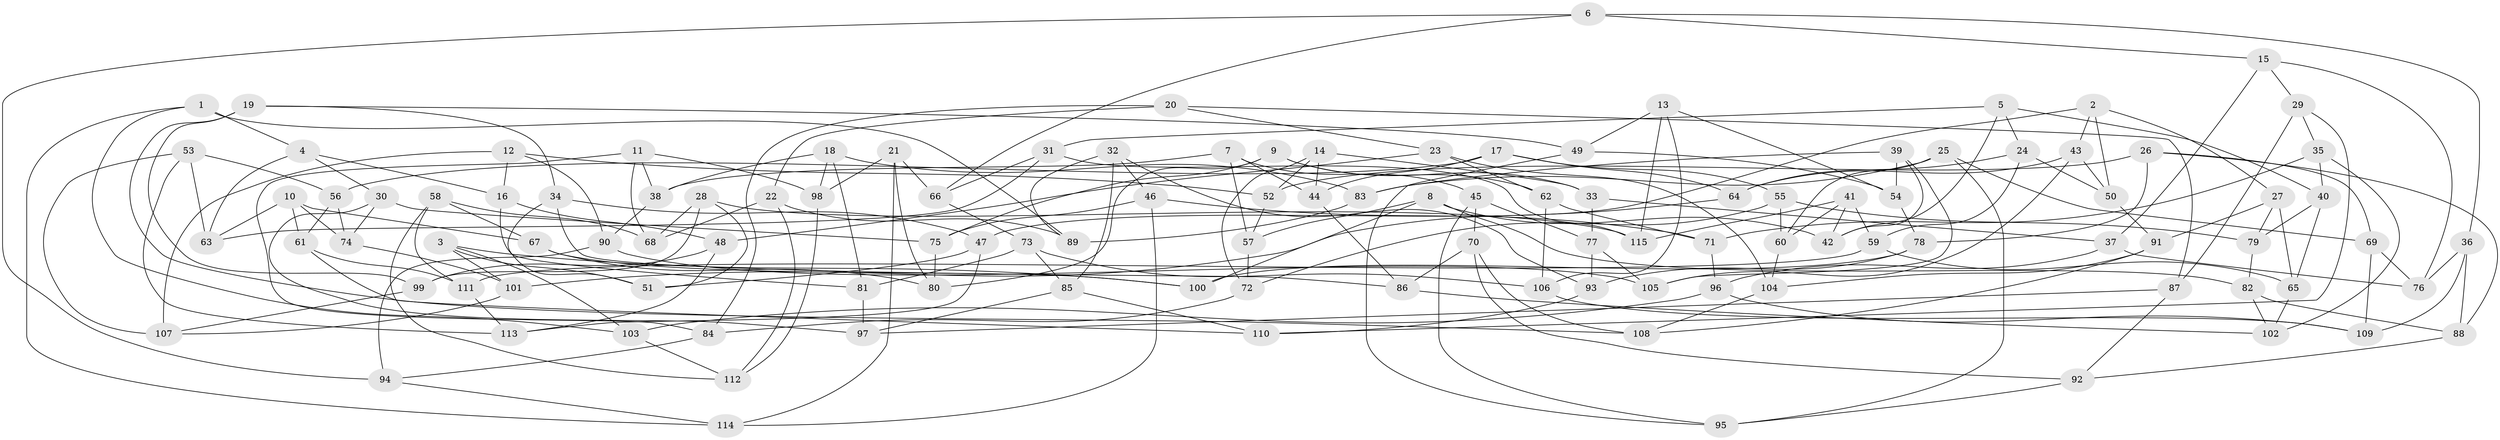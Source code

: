 // Generated by graph-tools (version 1.1) at 2025/11/02/27/25 16:11:47]
// undirected, 115 vertices, 230 edges
graph export_dot {
graph [start="1"]
  node [color=gray90,style=filled];
  1;
  2;
  3;
  4;
  5;
  6;
  7;
  8;
  9;
  10;
  11;
  12;
  13;
  14;
  15;
  16;
  17;
  18;
  19;
  20;
  21;
  22;
  23;
  24;
  25;
  26;
  27;
  28;
  29;
  30;
  31;
  32;
  33;
  34;
  35;
  36;
  37;
  38;
  39;
  40;
  41;
  42;
  43;
  44;
  45;
  46;
  47;
  48;
  49;
  50;
  51;
  52;
  53;
  54;
  55;
  56;
  57;
  58;
  59;
  60;
  61;
  62;
  63;
  64;
  65;
  66;
  67;
  68;
  69;
  70;
  71;
  72;
  73;
  74;
  75;
  76;
  77;
  78;
  79;
  80;
  81;
  82;
  83;
  84;
  85;
  86;
  87;
  88;
  89;
  90;
  91;
  92;
  93;
  94;
  95;
  96;
  97;
  98;
  99;
  100;
  101;
  102;
  103;
  104;
  105;
  106;
  107;
  108;
  109;
  110;
  111;
  112;
  113;
  114;
  115;
  1 -- 114;
  1 -- 4;
  1 -- 89;
  1 -- 103;
  2 -- 47;
  2 -- 50;
  2 -- 27;
  2 -- 43;
  3 -- 101;
  3 -- 100;
  3 -- 51;
  3 -- 103;
  4 -- 16;
  4 -- 63;
  4 -- 30;
  5 -- 40;
  5 -- 24;
  5 -- 31;
  5 -- 42;
  6 -- 66;
  6 -- 36;
  6 -- 15;
  6 -- 94;
  7 -- 57;
  7 -- 44;
  7 -- 45;
  7 -- 38;
  8 -- 82;
  8 -- 42;
  8 -- 100;
  8 -- 57;
  9 -- 33;
  9 -- 62;
  9 -- 80;
  9 -- 75;
  10 -- 67;
  10 -- 74;
  10 -- 63;
  10 -- 61;
  11 -- 68;
  11 -- 84;
  11 -- 38;
  11 -- 98;
  12 -- 16;
  12 -- 90;
  12 -- 107;
  12 -- 52;
  13 -- 115;
  13 -- 49;
  13 -- 106;
  13 -- 54;
  14 -- 44;
  14 -- 52;
  14 -- 72;
  14 -- 33;
  15 -- 29;
  15 -- 37;
  15 -- 76;
  16 -- 48;
  16 -- 81;
  17 -- 44;
  17 -- 55;
  17 -- 64;
  17 -- 56;
  18 -- 81;
  18 -- 38;
  18 -- 83;
  18 -- 98;
  19 -- 99;
  19 -- 108;
  19 -- 34;
  19 -- 49;
  20 -- 23;
  20 -- 22;
  20 -- 87;
  20 -- 84;
  21 -- 80;
  21 -- 98;
  21 -- 66;
  21 -- 114;
  22 -- 68;
  22 -- 89;
  22 -- 112;
  23 -- 104;
  23 -- 62;
  23 -- 48;
  24 -- 59;
  24 -- 50;
  24 -- 64;
  25 -- 69;
  25 -- 83;
  25 -- 95;
  25 -- 60;
  26 -- 88;
  26 -- 69;
  26 -- 78;
  26 -- 52;
  27 -- 91;
  27 -- 65;
  27 -- 79;
  28 -- 99;
  28 -- 51;
  28 -- 68;
  28 -- 115;
  29 -- 110;
  29 -- 87;
  29 -- 35;
  30 -- 97;
  30 -- 74;
  30 -- 75;
  31 -- 115;
  31 -- 63;
  31 -- 66;
  32 -- 89;
  32 -- 93;
  32 -- 85;
  32 -- 46;
  33 -- 77;
  33 -- 37;
  34 -- 47;
  34 -- 86;
  34 -- 51;
  35 -- 40;
  35 -- 71;
  35 -- 102;
  36 -- 88;
  36 -- 109;
  36 -- 76;
  37 -- 76;
  37 -- 96;
  38 -- 90;
  39 -- 83;
  39 -- 54;
  39 -- 105;
  39 -- 42;
  40 -- 65;
  40 -- 79;
  41 -- 42;
  41 -- 60;
  41 -- 59;
  41 -- 115;
  43 -- 50;
  43 -- 64;
  43 -- 105;
  44 -- 86;
  45 -- 70;
  45 -- 95;
  45 -- 77;
  46 -- 114;
  46 -- 71;
  46 -- 75;
  47 -- 51;
  47 -- 113;
  48 -- 113;
  48 -- 99;
  49 -- 54;
  49 -- 95;
  50 -- 91;
  52 -- 57;
  53 -- 107;
  53 -- 63;
  53 -- 56;
  53 -- 113;
  54 -- 78;
  55 -- 72;
  55 -- 60;
  55 -- 79;
  56 -- 74;
  56 -- 61;
  57 -- 72;
  58 -- 112;
  58 -- 111;
  58 -- 67;
  58 -- 68;
  59 -- 111;
  59 -- 65;
  60 -- 104;
  61 -- 111;
  61 -- 110;
  62 -- 106;
  62 -- 71;
  64 -- 101;
  65 -- 102;
  66 -- 73;
  67 -- 80;
  67 -- 100;
  69 -- 76;
  69 -- 109;
  70 -- 92;
  70 -- 108;
  70 -- 86;
  71 -- 96;
  72 -- 84;
  73 -- 81;
  73 -- 106;
  73 -- 85;
  74 -- 101;
  75 -- 80;
  77 -- 105;
  77 -- 93;
  78 -- 100;
  78 -- 93;
  79 -- 82;
  81 -- 97;
  82 -- 88;
  82 -- 102;
  83 -- 89;
  84 -- 94;
  85 -- 110;
  85 -- 97;
  86 -- 102;
  87 -- 92;
  87 -- 97;
  88 -- 92;
  90 -- 105;
  90 -- 94;
  91 -- 108;
  91 -- 104;
  92 -- 95;
  93 -- 110;
  94 -- 114;
  96 -- 103;
  96 -- 109;
  98 -- 112;
  99 -- 107;
  101 -- 107;
  103 -- 112;
  104 -- 108;
  106 -- 109;
  111 -- 113;
}
